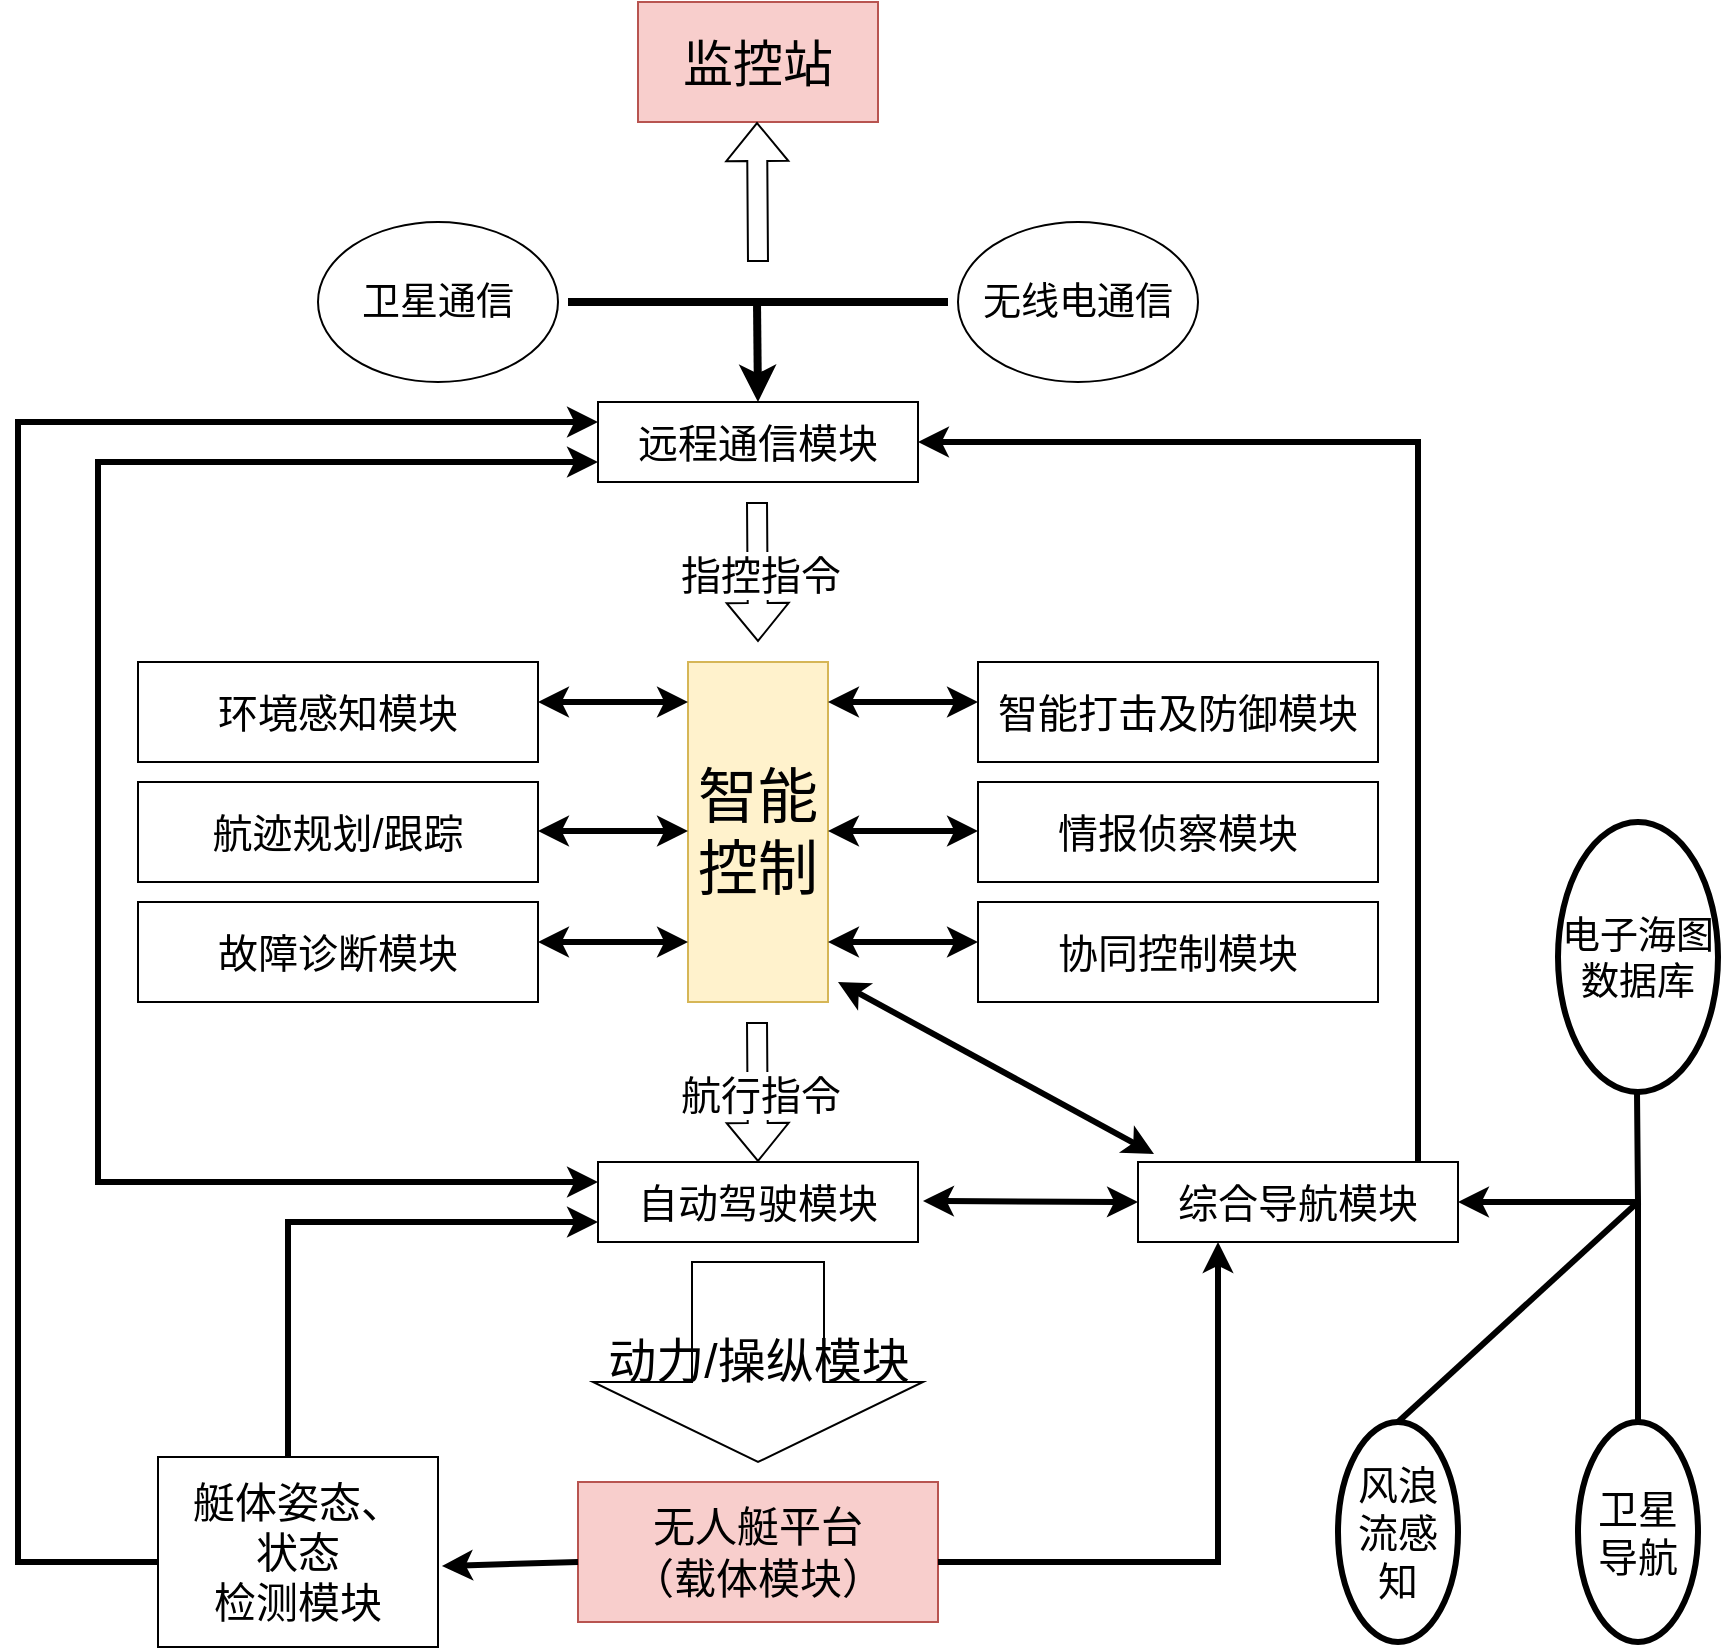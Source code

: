 <mxfile>
    <diagram id="9FTYdVO5cHq_8HCQ5ipV" name="一种典型的无人艇系统构成图">
        <mxGraphModel dx="1386" dy="784" grid="1" gridSize="10" guides="1" tooltips="1" connect="1" arrows="1" fold="1" page="1" pageScale="1" pageWidth="850" pageHeight="1100" math="0" shadow="0">
            <root>
                <mxCell id="0"/>
                <mxCell id="1" parent="0"/>
                <mxCell id="2" value="&lt;font style=&quot;font-size: 25px;&quot;&gt;监控站&lt;/font&gt;" style="rounded=0;whiteSpace=wrap;html=1;fillColor=#f8cecc;strokeColor=#b85450;" parent="1" vertex="1">
                    <mxGeometry x="750" y="290" width="120" height="60" as="geometry"/>
                </mxCell>
                <mxCell id="3" value="" style="shape=flexArrow;endArrow=classic;html=1;rounded=0;" parent="1" edge="1">
                    <mxGeometry width="50" height="50" relative="1" as="geometry">
                        <mxPoint x="810" y="420" as="sourcePoint"/>
                        <mxPoint x="809.5" y="350" as="targetPoint"/>
                    </mxGeometry>
                </mxCell>
                <mxCell id="4" value="" style="endArrow=none;html=1;rounded=0;strokeWidth=4;" parent="1" edge="1">
                    <mxGeometry width="50" height="50" relative="1" as="geometry">
                        <mxPoint x="715" y="440" as="sourcePoint"/>
                        <mxPoint x="905" y="440" as="targetPoint"/>
                        <Array as="points"/>
                    </mxGeometry>
                </mxCell>
                <mxCell id="5" value="&lt;font style=&quot;font-size: 19px;&quot;&gt;无线电通信&lt;/font&gt;" style="ellipse;whiteSpace=wrap;html=1;" parent="1" vertex="1">
                    <mxGeometry x="910" y="400" width="120" height="80" as="geometry"/>
                </mxCell>
                <mxCell id="6" value="&lt;font style=&quot;font-size: 19px;&quot;&gt;卫星通信&lt;/font&gt;" style="ellipse;whiteSpace=wrap;html=1;" parent="1" vertex="1">
                    <mxGeometry x="590" y="400" width="120" height="80" as="geometry"/>
                </mxCell>
                <mxCell id="7" value="" style="endArrow=classic;html=1;rounded=0;strokeWidth=4;" parent="1" edge="1">
                    <mxGeometry width="50" height="50" relative="1" as="geometry">
                        <mxPoint x="809.5" y="440" as="sourcePoint"/>
                        <mxPoint x="810" y="490" as="targetPoint"/>
                    </mxGeometry>
                </mxCell>
                <mxCell id="8" value="&lt;font style=&quot;font-size: 20px;&quot;&gt;远程通信模块&lt;/font&gt;" style="rounded=0;whiteSpace=wrap;html=1;" parent="1" vertex="1">
                    <mxGeometry x="730" y="490" width="160" height="40" as="geometry"/>
                </mxCell>
                <mxCell id="9" value="" style="shape=flexArrow;endArrow=classic;html=1;rounded=0;" parent="1" edge="1">
                    <mxGeometry width="50" height="50" relative="1" as="geometry">
                        <mxPoint x="809.5" y="540" as="sourcePoint"/>
                        <mxPoint x="810" y="610" as="targetPoint"/>
                    </mxGeometry>
                </mxCell>
                <mxCell id="10" value="Text" style="edgeLabel;html=1;align=center;verticalAlign=middle;resizable=0;points=[];" parent="9" vertex="1" connectable="0">
                    <mxGeometry x="0.025" y="2" relative="1" as="geometry">
                        <mxPoint as="offset"/>
                    </mxGeometry>
                </mxCell>
                <mxCell id="11" value="&lt;font style=&quot;font-size: 20px;&quot;&gt;指控指令&lt;/font&gt;" style="edgeLabel;html=1;align=center;verticalAlign=middle;resizable=0;points=[];" parent="9" vertex="1" connectable="0">
                    <mxGeometry x="0.025" y="1" relative="1" as="geometry">
                        <mxPoint as="offset"/>
                    </mxGeometry>
                </mxCell>
                <mxCell id="12" value="&lt;font style=&quot;font-size: 30px;&quot;&gt;智能控制&lt;/font&gt;" style="rounded=0;whiteSpace=wrap;html=1;fillColor=#fff2cc;strokeColor=#d6b656;" parent="1" vertex="1">
                    <mxGeometry x="775" y="620" width="70" height="170" as="geometry"/>
                </mxCell>
                <mxCell id="13" value="" style="endArrow=classic;startArrow=classic;html=1;rounded=0;strokeWidth=3;" parent="1" edge="1">
                    <mxGeometry width="50" height="50" relative="1" as="geometry">
                        <mxPoint x="845" y="640" as="sourcePoint"/>
                        <mxPoint x="920" y="640" as="targetPoint"/>
                    </mxGeometry>
                </mxCell>
                <mxCell id="14" value="" style="endArrow=classic;startArrow=classic;html=1;rounded=0;strokeWidth=3;" parent="1" edge="1">
                    <mxGeometry width="50" height="50" relative="1" as="geometry">
                        <mxPoint x="845" y="704.5" as="sourcePoint"/>
                        <mxPoint x="920" y="704.5" as="targetPoint"/>
                    </mxGeometry>
                </mxCell>
                <mxCell id="15" value="" style="endArrow=classic;startArrow=classic;html=1;rounded=0;strokeWidth=3;" parent="1" edge="1">
                    <mxGeometry width="50" height="50" relative="1" as="geometry">
                        <mxPoint x="845" y="760" as="sourcePoint"/>
                        <mxPoint x="920" y="760" as="targetPoint"/>
                    </mxGeometry>
                </mxCell>
                <mxCell id="16" value="" style="endArrow=classic;startArrow=classic;html=1;rounded=0;strokeWidth=3;" parent="1" edge="1">
                    <mxGeometry width="50" height="50" relative="1" as="geometry">
                        <mxPoint x="700" y="640" as="sourcePoint"/>
                        <mxPoint x="775" y="640" as="targetPoint"/>
                    </mxGeometry>
                </mxCell>
                <mxCell id="17" value="" style="endArrow=classic;startArrow=classic;html=1;rounded=0;strokeWidth=3;" parent="1" edge="1">
                    <mxGeometry width="50" height="50" relative="1" as="geometry">
                        <mxPoint x="700" y="704.5" as="sourcePoint"/>
                        <mxPoint x="775" y="704.5" as="targetPoint"/>
                    </mxGeometry>
                </mxCell>
                <mxCell id="18" value="" style="endArrow=classic;startArrow=classic;html=1;rounded=0;strokeWidth=3;" parent="1" edge="1">
                    <mxGeometry width="50" height="50" relative="1" as="geometry">
                        <mxPoint x="700" y="760" as="sourcePoint"/>
                        <mxPoint x="775" y="760" as="targetPoint"/>
                    </mxGeometry>
                </mxCell>
                <mxCell id="19" value="&lt;font style=&quot;font-size: 20px;&quot;&gt;智能打击及防御模块&lt;/font&gt;" style="rounded=0;whiteSpace=wrap;html=1;" parent="1" vertex="1">
                    <mxGeometry x="920" y="620" width="200" height="50" as="geometry"/>
                </mxCell>
                <mxCell id="20" value="&lt;font style=&quot;font-size: 20px;&quot;&gt;情报侦察模块&lt;/font&gt;" style="rounded=0;whiteSpace=wrap;html=1;" parent="1" vertex="1">
                    <mxGeometry x="920" y="680" width="200" height="50" as="geometry"/>
                </mxCell>
                <mxCell id="21" value="&lt;font style=&quot;font-size: 20px;&quot;&gt;协同控制模块&lt;/font&gt;" style="rounded=0;whiteSpace=wrap;html=1;" parent="1" vertex="1">
                    <mxGeometry x="920" y="740" width="200" height="50" as="geometry"/>
                </mxCell>
                <mxCell id="22" value="&lt;font style=&quot;font-size: 20px;&quot;&gt;环境感知模块&lt;/font&gt;" style="rounded=0;whiteSpace=wrap;html=1;" parent="1" vertex="1">
                    <mxGeometry x="500" y="620" width="200" height="50" as="geometry"/>
                </mxCell>
                <mxCell id="23" value="&lt;font style=&quot;font-size: 20px;&quot;&gt;航迹规划/跟踪&lt;/font&gt;" style="rounded=0;whiteSpace=wrap;html=1;" parent="1" vertex="1">
                    <mxGeometry x="500" y="680" width="200" height="50" as="geometry"/>
                </mxCell>
                <mxCell id="24" value="&lt;font style=&quot;font-size: 20px;&quot;&gt;故障诊断模块&lt;/font&gt;" style="rounded=0;whiteSpace=wrap;html=1;" parent="1" vertex="1">
                    <mxGeometry x="500" y="740" width="200" height="50" as="geometry"/>
                </mxCell>
                <mxCell id="25" value="" style="shape=flexArrow;endArrow=classic;html=1;rounded=0;" parent="1" edge="1">
                    <mxGeometry width="50" height="50" relative="1" as="geometry">
                        <mxPoint x="809.5" y="800" as="sourcePoint"/>
                        <mxPoint x="810" y="870" as="targetPoint"/>
                    </mxGeometry>
                </mxCell>
                <mxCell id="26" value="Text" style="edgeLabel;html=1;align=center;verticalAlign=middle;resizable=0;points=[];" parent="25" vertex="1" connectable="0">
                    <mxGeometry x="0.025" y="2" relative="1" as="geometry">
                        <mxPoint as="offset"/>
                    </mxGeometry>
                </mxCell>
                <mxCell id="27" value="&lt;font style=&quot;font-size: 20px;&quot;&gt;航行指令&lt;/font&gt;" style="edgeLabel;html=1;align=center;verticalAlign=middle;resizable=0;points=[];" parent="25" vertex="1" connectable="0">
                    <mxGeometry x="0.025" y="1" relative="1" as="geometry">
                        <mxPoint as="offset"/>
                    </mxGeometry>
                </mxCell>
                <mxCell id="28" value="&lt;font style=&quot;font-size: 20px;&quot;&gt;自动驾驶模块&lt;/font&gt;" style="rounded=0;whiteSpace=wrap;html=1;" parent="1" vertex="1">
                    <mxGeometry x="730" y="870" width="160" height="40" as="geometry"/>
                </mxCell>
                <mxCell id="29" value="&lt;font style=&quot;font-size: 24px;&quot;&gt;动力/操纵模块&lt;/font&gt;" style="html=1;shadow=0;dashed=0;align=center;verticalAlign=middle;shape=mxgraph.arrows2.arrow;dy=0.6;dx=40;direction=south;notch=0;" parent="1" vertex="1">
                    <mxGeometry x="727.5" y="920" width="165" height="100" as="geometry"/>
                </mxCell>
                <mxCell id="30" value="&lt;font style=&quot;font-size: 21px;&quot;&gt;无人艇平台&lt;br&gt;（载体模块）&lt;/font&gt;" style="rounded=0;whiteSpace=wrap;html=1;fillColor=#f8cecc;strokeColor=#b85450;" parent="1" vertex="1">
                    <mxGeometry x="720" y="1030" width="180" height="70" as="geometry"/>
                </mxCell>
                <mxCell id="31" value="&lt;font style=&quot;font-size: 20px;&quot;&gt;综合导航模块&lt;/font&gt;" style="rounded=0;whiteSpace=wrap;html=1;" parent="1" vertex="1">
                    <mxGeometry x="1000" y="870" width="160" height="40" as="geometry"/>
                </mxCell>
                <mxCell id="32" value="" style="endArrow=classic;startArrow=classic;html=1;rounded=0;entryX=0;entryY=0.5;entryDx=0;entryDy=0;strokeWidth=3;" parent="1" target="31" edge="1">
                    <mxGeometry width="50" height="50" relative="1" as="geometry">
                        <mxPoint x="892.5" y="889.5" as="sourcePoint"/>
                        <mxPoint x="982.5" y="889.5" as="targetPoint"/>
                    </mxGeometry>
                </mxCell>
                <mxCell id="33" value="" style="endArrow=classic;startArrow=classic;html=1;rounded=0;entryX=0.05;entryY=-0.1;entryDx=0;entryDy=0;entryPerimeter=0;strokeWidth=3;" parent="1" target="31" edge="1">
                    <mxGeometry width="50" height="50" relative="1" as="geometry">
                        <mxPoint x="850" y="780" as="sourcePoint"/>
                        <mxPoint x="920" y="850" as="targetPoint"/>
                    </mxGeometry>
                </mxCell>
                <mxCell id="34" value="" style="endArrow=classic;html=1;rounded=0;strokeWidth=3;entryX=1;entryY=0.5;entryDx=0;entryDy=0;entryPerimeter=0;" parent="1" target="8" edge="1">
                    <mxGeometry width="50" height="50" relative="1" as="geometry">
                        <mxPoint x="1140" y="870" as="sourcePoint"/>
                        <mxPoint x="900" y="510" as="targetPoint"/>
                        <Array as="points">
                            <mxPoint x="1140" y="510"/>
                        </Array>
                    </mxGeometry>
                </mxCell>
                <mxCell id="35" value="&lt;font style=&quot;font-size: 19px;&quot;&gt;电子海图数据库&lt;/font&gt;" style="ellipse;whiteSpace=wrap;html=1;strokeWidth=3;" parent="1" vertex="1">
                    <mxGeometry x="1210" y="700" width="80" height="135" as="geometry"/>
                </mxCell>
                <mxCell id="36" value="" style="endArrow=classic;html=1;rounded=0;strokeWidth=3;entryX=1;entryY=0.5;entryDx=0;entryDy=0;" parent="1" target="31" edge="1">
                    <mxGeometry width="50" height="50" relative="1" as="geometry">
                        <mxPoint x="1249.5" y="835" as="sourcePoint"/>
                        <mxPoint x="1249.5" y="995" as="targetPoint"/>
                        <Array as="points">
                            <mxPoint x="1250" y="890"/>
                        </Array>
                    </mxGeometry>
                </mxCell>
                <mxCell id="37" value="" style="endArrow=none;html=1;rounded=0;strokeWidth=3;" parent="1" edge="1">
                    <mxGeometry width="50" height="50" relative="1" as="geometry">
                        <mxPoint x="1250" y="1000" as="sourcePoint"/>
                        <mxPoint x="1250" y="890" as="targetPoint"/>
                    </mxGeometry>
                </mxCell>
                <mxCell id="38" value="&lt;font style=&quot;font-size: 20px;&quot;&gt;卫星导航&lt;/font&gt;" style="ellipse;whiteSpace=wrap;html=1;strokeWidth=3;" parent="1" vertex="1">
                    <mxGeometry x="1220" y="1000" width="60" height="110" as="geometry"/>
                </mxCell>
                <mxCell id="39" value="&lt;span style=&quot;font-size: 20px;&quot;&gt;风浪流感知&lt;/span&gt;" style="ellipse;whiteSpace=wrap;html=1;strokeWidth=3;" parent="1" vertex="1">
                    <mxGeometry x="1100" y="1000" width="60" height="110" as="geometry"/>
                </mxCell>
                <mxCell id="40" value="" style="endArrow=none;html=1;rounded=0;exitX=0.5;exitY=0;exitDx=0;exitDy=0;strokeWidth=3;" parent="1" source="39" edge="1">
                    <mxGeometry width="50" height="50" relative="1" as="geometry">
                        <mxPoint x="1200" y="940" as="sourcePoint"/>
                        <mxPoint x="1250" y="890" as="targetPoint"/>
                    </mxGeometry>
                </mxCell>
                <mxCell id="41" value="" style="endArrow=classic;html=1;rounded=0;entryX=0.25;entryY=1;entryDx=0;entryDy=0;strokeWidth=3;" parent="1" target="31" edge="1">
                    <mxGeometry width="50" height="50" relative="1" as="geometry">
                        <mxPoint x="900" y="1070" as="sourcePoint"/>
                        <mxPoint x="1040" y="1070" as="targetPoint"/>
                        <Array as="points">
                            <mxPoint x="1040" y="1070"/>
                        </Array>
                    </mxGeometry>
                </mxCell>
                <mxCell id="42" value="&lt;font style=&quot;font-size: 21px;&quot;&gt;艇体姿态、&lt;br&gt;状态&lt;br&gt;检测模块&lt;/font&gt;" style="rounded=0;whiteSpace=wrap;html=1;" parent="1" vertex="1">
                    <mxGeometry x="510" y="1017.5" width="140" height="95" as="geometry"/>
                </mxCell>
                <mxCell id="43" value="" style="endArrow=classic;html=1;rounded=0;entryX=1.014;entryY=0.574;entryDx=0;entryDy=0;entryPerimeter=0;strokeWidth=3;" parent="1" target="42" edge="1">
                    <mxGeometry width="50" height="50" relative="1" as="geometry">
                        <mxPoint x="720" y="1070" as="sourcePoint"/>
                        <mxPoint x="660" y="1070" as="targetPoint"/>
                    </mxGeometry>
                </mxCell>
                <mxCell id="44" value="" style="endArrow=classic;html=1;rounded=0;entryX=0;entryY=0.75;entryDx=0;entryDy=0;strokeWidth=3;" parent="1" target="28" edge="1">
                    <mxGeometry width="50" height="50" relative="1" as="geometry">
                        <mxPoint x="575" y="1017.5" as="sourcePoint"/>
                        <mxPoint x="575" y="830" as="targetPoint"/>
                        <Array as="points">
                            <mxPoint x="575" y="900"/>
                        </Array>
                    </mxGeometry>
                </mxCell>
                <mxCell id="45" value="" style="endArrow=classic;startArrow=classic;html=1;rounded=0;exitX=0;exitY=0.75;exitDx=0;exitDy=0;strokeWidth=3;" parent="1" source="8" edge="1">
                    <mxGeometry width="50" height="50" relative="1" as="geometry">
                        <mxPoint x="480" y="520" as="sourcePoint"/>
                        <mxPoint x="730" y="880" as="targetPoint"/>
                        <Array as="points">
                            <mxPoint x="480" y="520"/>
                            <mxPoint x="480" y="880"/>
                        </Array>
                    </mxGeometry>
                </mxCell>
                <mxCell id="46" value="" style="endArrow=classic;html=1;rounded=0;entryX=0;entryY=0.25;entryDx=0;entryDy=0;strokeWidth=3;" parent="1" target="8" edge="1">
                    <mxGeometry width="50" height="50" relative="1" as="geometry">
                        <mxPoint x="510" y="1070" as="sourcePoint"/>
                        <mxPoint x="440" y="490" as="targetPoint"/>
                        <Array as="points">
                            <mxPoint x="440" y="1070"/>
                            <mxPoint x="440" y="500"/>
                        </Array>
                    </mxGeometry>
                </mxCell>
            </root>
        </mxGraphModel>
    </diagram>
    <diagram id="hRTc5RmK1GzB2-QZOcUX" name="订阅-发布模型">
        <mxGraphModel dx="1386" dy="784" grid="1" gridSize="10" guides="1" tooltips="1" connect="1" arrows="1" fold="1" page="1" pageScale="1" pageWidth="850" pageHeight="1100" math="0" shadow="0">
            <root>
                <mxCell id="0"/>
                <mxCell id="1" parent="0"/>
                <mxCell id="EJB3BtpVR7ghyZefsGBD-1" value="&lt;font style=&quot;font-size: 15px;&quot;&gt;发布者&lt;/font&gt;" style="rounded=1;whiteSpace=wrap;html=1;fillColor=#dae8fc;strokeColor=#6c8ebf;" parent="1" vertex="1">
                    <mxGeometry x="40" y="280" width="80" height="40" as="geometry"/>
                </mxCell>
                <mxCell id="EJB3BtpVR7ghyZefsGBD-2" value="" style="endArrow=none;html=1;rounded=0;strokeWidth=2;" parent="1" edge="1">
                    <mxGeometry width="50" height="50" relative="1" as="geometry">
                        <mxPoint x="120" y="300" as="sourcePoint"/>
                        <mxPoint x="160" y="300" as="targetPoint"/>
                    </mxGeometry>
                </mxCell>
                <mxCell id="EJB3BtpVR7ghyZefsGBD-3" value="发布消息" style="shape=message;html=1;html=1;outlineConnect=0;labelPosition=center;verticalLabelPosition=bottom;align=center;verticalAlign=top;fillColor=#dae8fc;strokeColor=#6c8ebf;" parent="1" vertex="1">
                    <mxGeometry x="160" y="280" width="60" height="40" as="geometry"/>
                </mxCell>
                <mxCell id="EJB3BtpVR7ghyZefsGBD-4" value="数据存储池" style="sketch=0;aspect=fixed;pointerEvents=1;shadow=0;dashed=0;html=1;strokeColor=none;labelPosition=center;verticalLabelPosition=bottom;verticalAlign=top;align=center;fillColor=#00188D;shape=mxgraph.mscae.enterprise.server_generic" parent="1" vertex="1">
                    <mxGeometry x="270" y="220" width="67.2" height="140" as="geometry"/>
                </mxCell>
                <mxCell id="EJB3BtpVR7ghyZefsGBD-5" value="" style="endArrow=classic;html=1;rounded=0;entryX=-0.036;entryY=0.569;entryDx=0;entryDy=0;entryPerimeter=0;strokeWidth=2;" parent="1" target="EJB3BtpVR7ghyZefsGBD-4" edge="1">
                    <mxGeometry width="50" height="50" relative="1" as="geometry">
                        <mxPoint x="220" y="300" as="sourcePoint"/>
                        <mxPoint x="270" y="250" as="targetPoint"/>
                    </mxGeometry>
                </mxCell>
                <mxCell id="EJB3BtpVR7ghyZefsGBD-6" value="&lt;font style=&quot;font-size: 15px;&quot;&gt;订阅者&lt;/font&gt;" style="rounded=1;whiteSpace=wrap;html=1;fillColor=#dae8fc;strokeColor=#6c8ebf;" parent="1" vertex="1">
                    <mxGeometry x="480" y="220" width="80" height="40" as="geometry"/>
                </mxCell>
                <mxCell id="EJB3BtpVR7ghyZefsGBD-7" value="&lt;font style=&quot;font-size: 15px;&quot;&gt;订阅者&lt;/font&gt;" style="rounded=1;whiteSpace=wrap;html=1;fillColor=#dae8fc;strokeColor=#6c8ebf;" parent="1" vertex="1">
                    <mxGeometry x="480" y="320" width="80" height="40" as="geometry"/>
                </mxCell>
                <mxCell id="EJB3BtpVR7ghyZefsGBD-8" value="" style="endArrow=classic;html=1;rounded=0;exitX=1.021;exitY=0.205;exitDx=0;exitDy=0;exitPerimeter=0;strokeWidth=2;" parent="1" source="EJB3BtpVR7ghyZefsGBD-4" edge="1">
                    <mxGeometry relative="1" as="geometry">
                        <mxPoint x="380" y="250" as="sourcePoint"/>
                        <mxPoint x="480" y="250" as="targetPoint"/>
                    </mxGeometry>
                </mxCell>
                <mxCell id="EJB3BtpVR7ghyZefsGBD-9" value="发送" style="edgeLabel;resizable=0;html=1;align=center;verticalAlign=middle;" parent="EJB3BtpVR7ghyZefsGBD-8" connectable="0" vertex="1">
                    <mxGeometry relative="1" as="geometry"/>
                </mxCell>
                <mxCell id="EJB3BtpVR7ghyZefsGBD-10" value="" style="endArrow=classic;html=1;rounded=0;exitX=1.021;exitY=0.205;exitDx=0;exitDy=0;exitPerimeter=0;strokeWidth=2;" parent="1" edge="1">
                    <mxGeometry relative="1" as="geometry">
                        <mxPoint x="337.2" y="350" as="sourcePoint"/>
                        <mxPoint x="478.2" y="351" as="targetPoint"/>
                    </mxGeometry>
                </mxCell>
                <mxCell id="EJB3BtpVR7ghyZefsGBD-11" value="发送" style="edgeLabel;resizable=0;html=1;align=center;verticalAlign=middle;" parent="EJB3BtpVR7ghyZefsGBD-10" connectable="0" vertex="1">
                    <mxGeometry relative="1" as="geometry"/>
                </mxCell>
                <mxCell id="EJB3BtpVR7ghyZefsGBD-12" value="" style="endArrow=classic;html=1;rounded=0;strokeWidth=2;" parent="1" edge="1">
                    <mxGeometry relative="1" as="geometry">
                        <mxPoint x="480" y="230" as="sourcePoint"/>
                        <mxPoint x="340" y="230.34" as="targetPoint"/>
                    </mxGeometry>
                </mxCell>
                <mxCell id="EJB3BtpVR7ghyZefsGBD-13" value="订阅" style="edgeLabel;resizable=0;html=1;align=center;verticalAlign=middle;" parent="EJB3BtpVR7ghyZefsGBD-12" connectable="0" vertex="1">
                    <mxGeometry relative="1" as="geometry"/>
                </mxCell>
                <mxCell id="EJB3BtpVR7ghyZefsGBD-14" value="" style="endArrow=classic;html=1;rounded=0;strokeWidth=2;" parent="1" edge="1">
                    <mxGeometry relative="1" as="geometry">
                        <mxPoint x="477.2" y="330" as="sourcePoint"/>
                        <mxPoint x="337.2" y="330.34" as="targetPoint"/>
                    </mxGeometry>
                </mxCell>
                <mxCell id="EJB3BtpVR7ghyZefsGBD-15" value="订阅" style="edgeLabel;resizable=0;html=1;align=center;verticalAlign=middle;" parent="EJB3BtpVR7ghyZefsGBD-14" connectable="0" vertex="1">
                    <mxGeometry relative="1" as="geometry"/>
                </mxCell>
                <mxCell id="EJB3BtpVR7ghyZefsGBD-16" value="" style="shape=message;html=1;html=1;outlineConnect=0;labelPosition=center;verticalLabelPosition=bottom;align=center;verticalAlign=top;fillColor=#dae8fc;strokeColor=#6c8ebf;" parent="1" vertex="1">
                    <mxGeometry x="384" y="270" width="60" height="40" as="geometry"/>
                </mxCell>
            </root>
        </mxGraphModel>
    </diagram>
    <diagram id="RkuPt-Vd-4O4LYXkEqCr" name="分布式协同任务的执行方式">
        <mxGraphModel dx="1386" dy="784" grid="1" gridSize="10" guides="1" tooltips="1" connect="1" arrows="1" fold="1" page="1" pageScale="1" pageWidth="850" pageHeight="1100" math="0" shadow="0">
            <root>
                <mxCell id="0"/>
                <mxCell id="1" parent="0"/>
                <mxCell id="VC693BqslDlmtzhNhlMc-1" value="" style="verticalLabelPosition=bottom;verticalAlign=top;html=1;shape=card;whiteSpace=wrap;size=20;arcSize=12;strokeWidth=3;fillColor=#dae8fc;strokeColor=#6c8ebf;" parent="1" vertex="1">
                    <mxGeometry x="40" y="418" width="160" height="60" as="geometry"/>
                </mxCell>
                <mxCell id="VC693BqslDlmtzhNhlMc-2" value="" style="verticalLabelPosition=bottom;verticalAlign=top;html=1;shape=hexagon;perimeter=hexagonPerimeter2;arcSize=6;size=0.27;strokeWidth=3;movable=1;resizable=1;rotatable=1;deletable=1;editable=1;locked=0;connectable=1;fillColor=#dae8fc;strokeColor=#6c8ebf;" parent="1" vertex="1">
                    <mxGeometry x="200" y="310" width="190" height="60" as="geometry"/>
                </mxCell>
                <mxCell id="VC693BqslDlmtzhNhlMc-3" value="&lt;font style=&quot;font-size: 24px;&quot;&gt;任务&lt;/font&gt;" style="rounded=0;whiteSpace=wrap;html=1;strokeWidth=3;fillColor=#dae8fc;strokeColor=#6c8ebf;" parent="1" vertex="1">
                    <mxGeometry x="60" y="190" width="120" height="60" as="geometry"/>
                </mxCell>
                <mxCell id="VC693BqslDlmtzhNhlMc-4" value="" style="shape=image;html=1;verticalAlign=top;verticalLabelPosition=bottom;labelBackgroundColor=#ffffff;imageAspect=0;aspect=fixed;image=https://cdn4.iconfinder.com/data/icons/transportation-190/1000/transportation_png_new_pt_collection_boat_pt_boat-128.png;" parent="1" vertex="1">
                    <mxGeometry x="670" y="140" width="128" height="128" as="geometry"/>
                </mxCell>
                <mxCell id="VC693BqslDlmtzhNhlMc-5" value="" style="shape=image;html=1;verticalAlign=top;verticalLabelPosition=bottom;labelBackgroundColor=#ffffff;imageAspect=0;aspect=fixed;image=https://cdn4.iconfinder.com/data/icons/transportation-190/1000/transportation_transport_ferry_boat_train_ferry_boat_ship-128.png;" parent="1" vertex="1">
                    <mxGeometry x="810" y="271" width="128" height="128" as="geometry"/>
                </mxCell>
                <mxCell id="VC693BqslDlmtzhNhlMc-6" value="" style="shape=image;html=1;verticalAlign=top;verticalLabelPosition=bottom;labelBackgroundColor=#ffffff;imageAspect=0;aspect=fixed;image=https://cdn4.iconfinder.com/data/icons/transportation-190/1000/ship_icebreaker_ship_iceboat_iceberg_icebreaker_ice_boat-128.png;" parent="1" vertex="1">
                    <mxGeometry x="522" y="276" width="128" height="128" as="geometry"/>
                </mxCell>
                <mxCell id="VC693BqslDlmtzhNhlMc-7" value="" style="shape=image;html=1;verticalAlign=top;verticalLabelPosition=bottom;labelBackgroundColor=#ffffff;imageAspect=0;aspect=fixed;image=https://cdn4.iconfinder.com/data/icons/transportation-190/1000/boat_tugboat_tug_seagoing_tugboats_harbour_tugboats_ship_river_tugboats-128.png;" parent="1" vertex="1">
                    <mxGeometry x="660" y="418" width="128" height="128" as="geometry"/>
                </mxCell>
                <mxCell id="VC693BqslDlmtzhNhlMc-8" value="&lt;font style=&quot;font-size: 23px;&quot;&gt;计算与规划&lt;/font&gt;" style="text;html=1;align=center;verticalAlign=middle;resizable=1;points=[];autosize=1;strokeColor=none;fillColor=none;movable=1;rotatable=1;deletable=1;editable=1;locked=0;connectable=1;" parent="1" vertex="1">
                    <mxGeometry x="225" y="320" width="140" height="40" as="geometry"/>
                </mxCell>
                <mxCell id="VC693BqslDlmtzhNhlMc-9" value="&lt;font style=&quot;font-size: 28px;&quot;&gt;执行条件&lt;/font&gt;" style="text;html=1;align=center;verticalAlign=middle;resizable=0;points=[];autosize=1;strokeColor=none;fillColor=none;" parent="1" vertex="1">
                    <mxGeometry x="50" y="428" width="140" height="50" as="geometry"/>
                </mxCell>
                <mxCell id="VC693BqslDlmtzhNhlMc-10" value="" style="endArrow=classic;startArrow=classic;html=1;rounded=0;exitX=0.5;exitY=0;exitDx=0;exitDy=0;exitPerimeter=0;strokeWidth=3;" parent="1" source="VC693BqslDlmtzhNhlMc-1" edge="1">
                    <mxGeometry width="50" height="50" relative="1" as="geometry">
                        <mxPoint x="120" y="410" as="sourcePoint"/>
                        <mxPoint x="120" y="250" as="targetPoint"/>
                    </mxGeometry>
                </mxCell>
                <mxCell id="VC693BqslDlmtzhNhlMc-11" value="" style="endArrow=none;html=1;rounded=0;strokeWidth=3;" parent="1" edge="1">
                    <mxGeometry width="50" height="50" relative="1" as="geometry">
                        <mxPoint x="120" y="340" as="sourcePoint"/>
                        <mxPoint x="200" y="340" as="targetPoint"/>
                    </mxGeometry>
                </mxCell>
                <mxCell id="VC693BqslDlmtzhNhlMc-12" value="&lt;font color=&quot;#0000ff&quot; style=&quot;font-size: 22px;&quot;&gt;调&lt;br&gt;整&lt;/font&gt;" style="text;html=1;align=center;verticalAlign=middle;resizable=0;points=[];autosize=1;strokeColor=none;fillColor=none;" parent="1" vertex="1">
                    <mxGeometry x="60" y="300" width="50" height="70" as="geometry"/>
                </mxCell>
                <mxCell id="VC693BqslDlmtzhNhlMc-13" value="" style="endArrow=classic;html=1;rounded=0;entryX=0.625;entryY=0;entryDx=0;entryDy=0;strokeWidth=3;" parent="1" target="VC693BqslDlmtzhNhlMc-2" edge="1">
                    <mxGeometry width="50" height="50" relative="1" as="geometry">
                        <mxPoint x="180" y="220" as="sourcePoint"/>
                        <mxPoint x="400" y="220" as="targetPoint"/>
                        <Array as="points">
                            <mxPoint x="319" y="220"/>
                        </Array>
                    </mxGeometry>
                </mxCell>
                <mxCell id="VC693BqslDlmtzhNhlMc-14" value="&lt;font color=&quot;#0000ff&quot; style=&quot;font-size: 22px;&quot;&gt;分解&lt;/font&gt;" style="text;html=1;align=center;verticalAlign=middle;resizable=0;points=[];autosize=1;strokeColor=none;fillColor=none;" parent="1" vertex="1">
                    <mxGeometry x="320" y="240" width="70" height="40" as="geometry"/>
                </mxCell>
                <mxCell id="VC693BqslDlmtzhNhlMc-15" value="" style="endArrow=classic;html=1;rounded=0;entryX=0.625;entryY=1;entryDx=0;entryDy=0;strokeWidth=3;" parent="1" target="VC693BqslDlmtzhNhlMc-2" edge="1">
                    <mxGeometry width="50" height="50" relative="1" as="geometry">
                        <mxPoint x="200" y="440" as="sourcePoint"/>
                        <mxPoint x="350" y="440" as="targetPoint"/>
                        <Array as="points">
                            <mxPoint x="319" y="440"/>
                        </Array>
                    </mxGeometry>
                </mxCell>
                <mxCell id="VC693BqslDlmtzhNhlMc-16" value="&lt;font color=&quot;#0000ff&quot; style=&quot;font-size: 22px;&quot;&gt;约束&lt;/font&gt;" style="text;html=1;align=center;verticalAlign=middle;resizable=0;points=[];autosize=1;strokeColor=none;fillColor=none;" parent="1" vertex="1">
                    <mxGeometry x="320" y="400" width="70" height="40" as="geometry"/>
                </mxCell>
                <mxCell id="VC693BqslDlmtzhNhlMc-17" value="" style="endArrow=classic;html=1;rounded=0;strokeWidth=3;" parent="1" edge="1">
                    <mxGeometry width="50" height="50" relative="1" as="geometry">
                        <mxPoint x="390" y="340" as="sourcePoint"/>
                        <mxPoint x="520" y="340" as="targetPoint"/>
                    </mxGeometry>
                </mxCell>
                <mxCell id="VC693BqslDlmtzhNhlMc-18" value="&lt;font color=&quot;#0000ff&quot; style=&quot;font-size: 22px;&quot;&gt;分配执行&lt;/font&gt;" style="text;html=1;align=center;verticalAlign=middle;resizable=0;points=[];autosize=1;strokeColor=none;fillColor=none;" parent="1" vertex="1">
                    <mxGeometry x="390" y="288" width="110" height="40" as="geometry"/>
                </mxCell>
                <mxCell id="VC693BqslDlmtzhNhlMc-19" value="" style="endArrow=none;html=1;rounded=0;entryX=0.078;entryY=0.781;entryDx=0;entryDy=0;entryPerimeter=0;strokeWidth=3;" parent="1" target="VC693BqslDlmtzhNhlMc-4" edge="1">
                    <mxGeometry width="50" height="50" relative="1" as="geometry">
                        <mxPoint x="620" y="300" as="sourcePoint"/>
                        <mxPoint x="670" y="250" as="targetPoint"/>
                    </mxGeometry>
                </mxCell>
                <mxCell id="VC693BqslDlmtzhNhlMc-20" value="" style="endArrow=none;html=1;rounded=0;strokeWidth=3;" parent="1" edge="1">
                    <mxGeometry width="50" height="50" relative="1" as="geometry">
                        <mxPoint x="770" y="465" as="sourcePoint"/>
                        <mxPoint x="850" y="370" as="targetPoint"/>
                    </mxGeometry>
                </mxCell>
                <mxCell id="VC693BqslDlmtzhNhlMc-21" value="" style="endArrow=none;html=1;rounded=0;strokeWidth=3;" parent="1" edge="1">
                    <mxGeometry width="50" height="50" relative="1" as="geometry">
                        <mxPoint x="670" y="467.5" as="sourcePoint"/>
                        <mxPoint x="576" y="372.5" as="targetPoint"/>
                    </mxGeometry>
                </mxCell>
                <mxCell id="VC693BqslDlmtzhNhlMc-22" value="" style="endArrow=none;html=1;rounded=0;strokeWidth=3;" parent="1" edge="1">
                    <mxGeometry width="50" height="50" relative="1" as="geometry">
                        <mxPoint x="862" y="311" as="sourcePoint"/>
                        <mxPoint x="780" y="240" as="targetPoint"/>
                    </mxGeometry>
                </mxCell>
                <mxCell id="VC693BqslDlmtzhNhlMc-23" value="" style="endArrow=none;html=1;rounded=0;strokeWidth=3;shadow=0;labelBorderColor=none;" parent="1" edge="1">
                    <mxGeometry width="50" height="50" relative="1" as="geometry">
                        <mxPoint x="733.5" y="440" as="sourcePoint"/>
                        <mxPoint x="733.5" y="240" as="targetPoint"/>
                    </mxGeometry>
                </mxCell>
                <mxCell id="VC693BqslDlmtzhNhlMc-24" value="" style="endArrow=none;html=1;rounded=0;strokeWidth=3;" parent="1" edge="1">
                    <mxGeometry width="50" height="50" relative="1" as="geometry">
                        <mxPoint x="640" y="339.5" as="sourcePoint"/>
                        <mxPoint x="820" y="339.5" as="targetPoint"/>
                    </mxGeometry>
                </mxCell>
            </root>
        </mxGraphModel>
    </diagram>
    <diagram id="po1aO5Yr5Z7HgVwcsIMe" name="群体智能协同的任务执行方式">
        <mxGraphModel dx="1386" dy="784" grid="1" gridSize="10" guides="1" tooltips="1" connect="1" arrows="1" fold="1" page="1" pageScale="1" pageWidth="850" pageHeight="1100" math="0" shadow="0">
            <root>
                <mxCell id="0"/>
                <mxCell id="1" parent="0"/>
                <mxCell id="Lq9XfKF-2AFzxv1BFyUi-1" value="" style="shape=image;html=1;verticalAlign=top;verticalLabelPosition=bottom;labelBackgroundColor=#ffffff;imageAspect=0;aspect=fixed;image=https://cdn4.iconfinder.com/data/icons/transportation-190/1000/transportation_png_new_pt_collection_boat_pt_boat-128.png" parent="1" vertex="1">
                    <mxGeometry x="670" y="140" width="128" height="128" as="geometry"/>
                </mxCell>
                <mxCell id="Lq9XfKF-2AFzxv1BFyUi-2" value="" style="shape=image;html=1;verticalAlign=top;verticalLabelPosition=bottom;labelBackgroundColor=#ffffff;imageAspect=0;aspect=fixed;image=https://cdn4.iconfinder.com/data/icons/transportation-190/1000/transportation_transport_ferry_boat_train_ferry_boat_ship-128.png" parent="1" vertex="1">
                    <mxGeometry x="810" y="271" width="128" height="128" as="geometry"/>
                </mxCell>
                <mxCell id="Lq9XfKF-2AFzxv1BFyUi-3" value="" style="shape=image;html=1;verticalAlign=top;verticalLabelPosition=bottom;labelBackgroundColor=#ffffff;imageAspect=0;aspect=fixed;image=https://cdn4.iconfinder.com/data/icons/transportation-190/1000/ship_icebreaker_ship_iceboat_iceberg_icebreaker_ice_boat-128.png" parent="1" vertex="1">
                    <mxGeometry x="522" y="276" width="128" height="128" as="geometry"/>
                </mxCell>
                <mxCell id="Lq9XfKF-2AFzxv1BFyUi-4" value="" style="shape=image;html=1;verticalAlign=top;verticalLabelPosition=bottom;labelBackgroundColor=#ffffff;imageAspect=0;aspect=fixed;image=https://cdn4.iconfinder.com/data/icons/transportation-190/1000/boat_tugboat_tug_seagoing_tugboats_harbour_tugboats_ship_river_tugboats-128.png" parent="1" vertex="1">
                    <mxGeometry x="660" y="418" width="128" height="128" as="geometry"/>
                </mxCell>
                <mxCell id="Lq9XfKF-2AFzxv1BFyUi-5" value="" style="endArrow=none;html=1;rounded=0;entryX=0.078;entryY=0.781;entryDx=0;entryDy=0;entryPerimeter=0;strokeWidth=3;" parent="1" target="Lq9XfKF-2AFzxv1BFyUi-1" edge="1">
                    <mxGeometry width="50" height="50" relative="1" as="geometry">
                        <mxPoint x="620" y="300" as="sourcePoint"/>
                        <mxPoint x="670" y="250" as="targetPoint"/>
                    </mxGeometry>
                </mxCell>
                <mxCell id="Lq9XfKF-2AFzxv1BFyUi-6" value="" style="endArrow=none;html=1;rounded=0;strokeWidth=3;" parent="1" edge="1">
                    <mxGeometry width="50" height="50" relative="1" as="geometry">
                        <mxPoint x="770" y="465" as="sourcePoint"/>
                        <mxPoint x="850" y="370" as="targetPoint"/>
                    </mxGeometry>
                </mxCell>
                <mxCell id="Lq9XfKF-2AFzxv1BFyUi-7" value="" style="endArrow=none;html=1;rounded=0;strokeWidth=3;" parent="1" edge="1">
                    <mxGeometry width="50" height="50" relative="1" as="geometry">
                        <mxPoint x="670" y="467.5" as="sourcePoint"/>
                        <mxPoint x="576" y="372.5" as="targetPoint"/>
                    </mxGeometry>
                </mxCell>
                <mxCell id="Lq9XfKF-2AFzxv1BFyUi-8" value="" style="endArrow=none;html=1;rounded=0;strokeWidth=3;" parent="1" edge="1">
                    <mxGeometry width="50" height="50" relative="1" as="geometry">
                        <mxPoint x="862" y="311" as="sourcePoint"/>
                        <mxPoint x="780" y="240" as="targetPoint"/>
                    </mxGeometry>
                </mxCell>
                <mxCell id="Lq9XfKF-2AFzxv1BFyUi-9" value="" style="endArrow=none;html=1;rounded=0;strokeWidth=3;" parent="1" edge="1">
                    <mxGeometry width="50" height="50" relative="1" as="geometry">
                        <mxPoint x="733.5" y="440" as="sourcePoint"/>
                        <mxPoint x="733.5" y="240" as="targetPoint"/>
                    </mxGeometry>
                </mxCell>
                <mxCell id="Lq9XfKF-2AFzxv1BFyUi-10" value="" style="endArrow=none;html=1;rounded=0;strokeWidth=3;" parent="1" edge="1">
                    <mxGeometry width="50" height="50" relative="1" as="geometry">
                        <mxPoint x="640" y="339.5" as="sourcePoint"/>
                        <mxPoint x="820" y="339.5" as="targetPoint"/>
                    </mxGeometry>
                </mxCell>
                <mxCell id="Lq9XfKF-2AFzxv1BFyUi-11" value="&lt;font color=&quot;#0000ff&quot; style=&quot;font-size: 22px;&quot;&gt;本地执行&lt;/font&gt;" style="text;html=1;align=center;verticalAlign=middle;resizable=0;points=[];autosize=1;strokeColor=none;fillColor=none;" parent="1" vertex="1">
                    <mxGeometry x="420" y="320" width="110" height="40" as="geometry"/>
                </mxCell>
                <mxCell id="Lq9XfKF-2AFzxv1BFyUi-12" value="&lt;font color=&quot;#0000ff&quot; style=&quot;font-size: 22px;&quot;&gt;本地执行&lt;/font&gt;" style="text;html=1;align=center;verticalAlign=middle;resizable=0;points=[];autosize=1;strokeColor=none;fillColor=none;" parent="1" vertex="1">
                    <mxGeometry x="678" y="130" width="110" height="40" as="geometry"/>
                </mxCell>
                <mxCell id="Lq9XfKF-2AFzxv1BFyUi-13" value="&lt;font color=&quot;#0000ff&quot; style=&quot;font-size: 22px;&quot;&gt;本地执行&lt;/font&gt;" style="text;html=1;align=center;verticalAlign=middle;resizable=0;points=[];autosize=1;strokeColor=none;fillColor=none;" parent="1" vertex="1">
                    <mxGeometry x="920" y="320" width="110" height="40" as="geometry"/>
                </mxCell>
                <mxCell id="Lq9XfKF-2AFzxv1BFyUi-14" value="&lt;font color=&quot;#0000ff&quot; style=&quot;font-size: 22px;&quot;&gt;本地执行&lt;/font&gt;" style="text;html=1;align=center;verticalAlign=middle;resizable=0;points=[];autosize=1;strokeColor=none;fillColor=none;" parent="1" vertex="1">
                    <mxGeometry x="670" y="510" width="110" height="40" as="geometry"/>
                </mxCell>
                <mxCell id="Lq9XfKF-2AFzxv1BFyUi-15" value="&lt;font color=&quot;#0000ff&quot; style=&quot;font-size: 22px;&quot;&gt;有限交互&lt;/font&gt;" style="text;html=1;align=center;verticalAlign=middle;resizable=0;points=[];autosize=1;strokeColor=none;fillColor=none;rotation=45;" parent="1" vertex="1">
                    <mxGeometry x="550" y="420" width="110" height="40" as="geometry"/>
                </mxCell>
                <mxCell id="Lq9XfKF-2AFzxv1BFyUi-16" value="&lt;font color=&quot;#0000ff&quot; style=&quot;font-size: 22px;&quot;&gt;有限交互&lt;/font&gt;" style="text;html=1;align=center;verticalAlign=middle;resizable=0;points=[];autosize=1;strokeColor=none;fillColor=none;rotation=40;" parent="1" vertex="1">
                    <mxGeometry x="780" y="240" width="110" height="40" as="geometry"/>
                </mxCell>
                <mxCell id="Lq9XfKF-2AFzxv1BFyUi-17" value="" style="shape=flexArrow;endArrow=classic;startArrow=classic;html=1;rounded=0;fillColor=#dae8fc;strokeColor=#6c8ebf;" parent="1" edge="1">
                    <mxGeometry width="100" height="100" relative="1" as="geometry">
                        <mxPoint x="780" y="490" as="sourcePoint"/>
                        <mxPoint x="910" y="490" as="targetPoint"/>
                    </mxGeometry>
                </mxCell>
                <mxCell id="Lq9XfKF-2AFzxv1BFyUi-18" value="&lt;font style=&quot;font-size: 24px;&quot;&gt;任务环境&lt;/font&gt;" style="rounded=0;whiteSpace=wrap;html=1;strokeWidth=3;fillColor=#dae8fc;strokeColor=#6c8ebf;" parent="1" vertex="1">
                    <mxGeometry x="920" y="460" width="170" height="60" as="geometry"/>
                </mxCell>
                <mxCell id="Lq9XfKF-2AFzxv1BFyUi-19" value="&lt;font color=&quot;#0000ff&quot; style=&quot;font-size: 22px;&quot;&gt;分布感知&lt;/font&gt;" style="text;html=1;align=center;verticalAlign=middle;resizable=0;points=[];autosize=1;strokeColor=none;fillColor=none;" parent="1" vertex="1">
                    <mxGeometry x="798" y="506" width="110" height="40" as="geometry"/>
                </mxCell>
                <mxCell id="Lq9XfKF-2AFzxv1BFyUi-20" value="" style="shape=flexArrow;endArrow=classic;startArrow=classic;html=1;rounded=0;fillColor=#dae8fc;strokeColor=#6c8ebf;" parent="1" edge="1">
                    <mxGeometry width="100" height="100" relative="1" as="geometry">
                        <mxPoint x="548" y="200" as="sourcePoint"/>
                        <mxPoint x="678" y="200" as="targetPoint"/>
                    </mxGeometry>
                </mxCell>
                <mxCell id="Lq9XfKF-2AFzxv1BFyUi-21" value="&lt;font color=&quot;#0000ff&quot; style=&quot;font-size: 22px;&quot;&gt;反馈调整&lt;/font&gt;" style="text;html=1;align=center;verticalAlign=middle;resizable=0;points=[];autosize=1;strokeColor=none;fillColor=none;" parent="1" vertex="1">
                    <mxGeometry x="560" y="140" width="110" height="40" as="geometry"/>
                </mxCell>
                <mxCell id="Lq9XfKF-2AFzxv1BFyUi-22" value="&lt;font style=&quot;font-size: 24px;&quot;&gt;任务目标&lt;/font&gt;" style="rounded=0;whiteSpace=wrap;html=1;strokeWidth=3;fillColor=#dae8fc;strokeColor=#6c8ebf;" parent="1" vertex="1">
                    <mxGeometry x="370" y="170" width="170" height="60" as="geometry"/>
                </mxCell>
            </root>
        </mxGraphModel>
    </diagram>
</mxfile>
